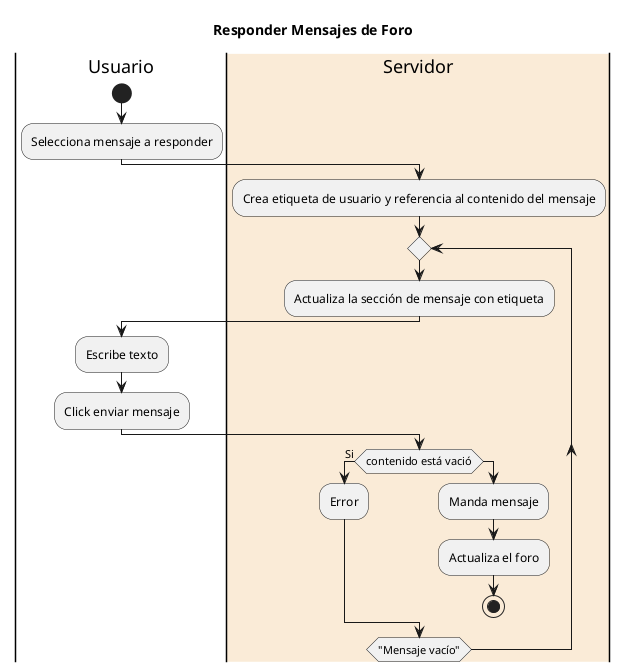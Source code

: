 @startuml ResponderMensajes
title Responder Mensajes de Foro
|Usuario|
start
:Selecciona mensaje a responder;

|#AntiqueWhite|Servidor|
:Crea etiqueta de usuario y referencia al contenido del mensaje;

repeat
  :Actualiza la sección de mensaje con etiqueta;
  |Usuario|

  :Escribe texto;
  :Click enviar mensaje;

  |Servidor|
  if (contenido está vació) then (Si)
    :Error;
  else 
    :Manda mensaje;
    :Actualiza el foro;
    stop
  endif 
repeat while ("Mensaje vacío")



@enduml